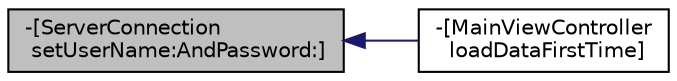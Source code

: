 digraph "-[ServerConnection setUserName:AndPassword:]"
{
  edge [fontname="Helvetica",fontsize="10",labelfontname="Helvetica",labelfontsize="10"];
  node [fontname="Helvetica",fontsize="10",shape=record];
  rankdir="LR";
  Node1 [label="-[ServerConnection\l setUserName:AndPassword:]",height=0.2,width=0.4,color="black", fillcolor="grey75", style="filled" fontcolor="black"];
  Node1 -> Node2 [dir="back",color="midnightblue",fontsize="10",style="solid",fontname="Helvetica"];
  Node2 [label="-[MainViewController\l loadDataFirstTime]",height=0.2,width=0.4,color="black", fillcolor="white", style="filled",URL="$interface_main_view_controller.html#ab2730b033f88c7513368038b90a22b3d"];
}
